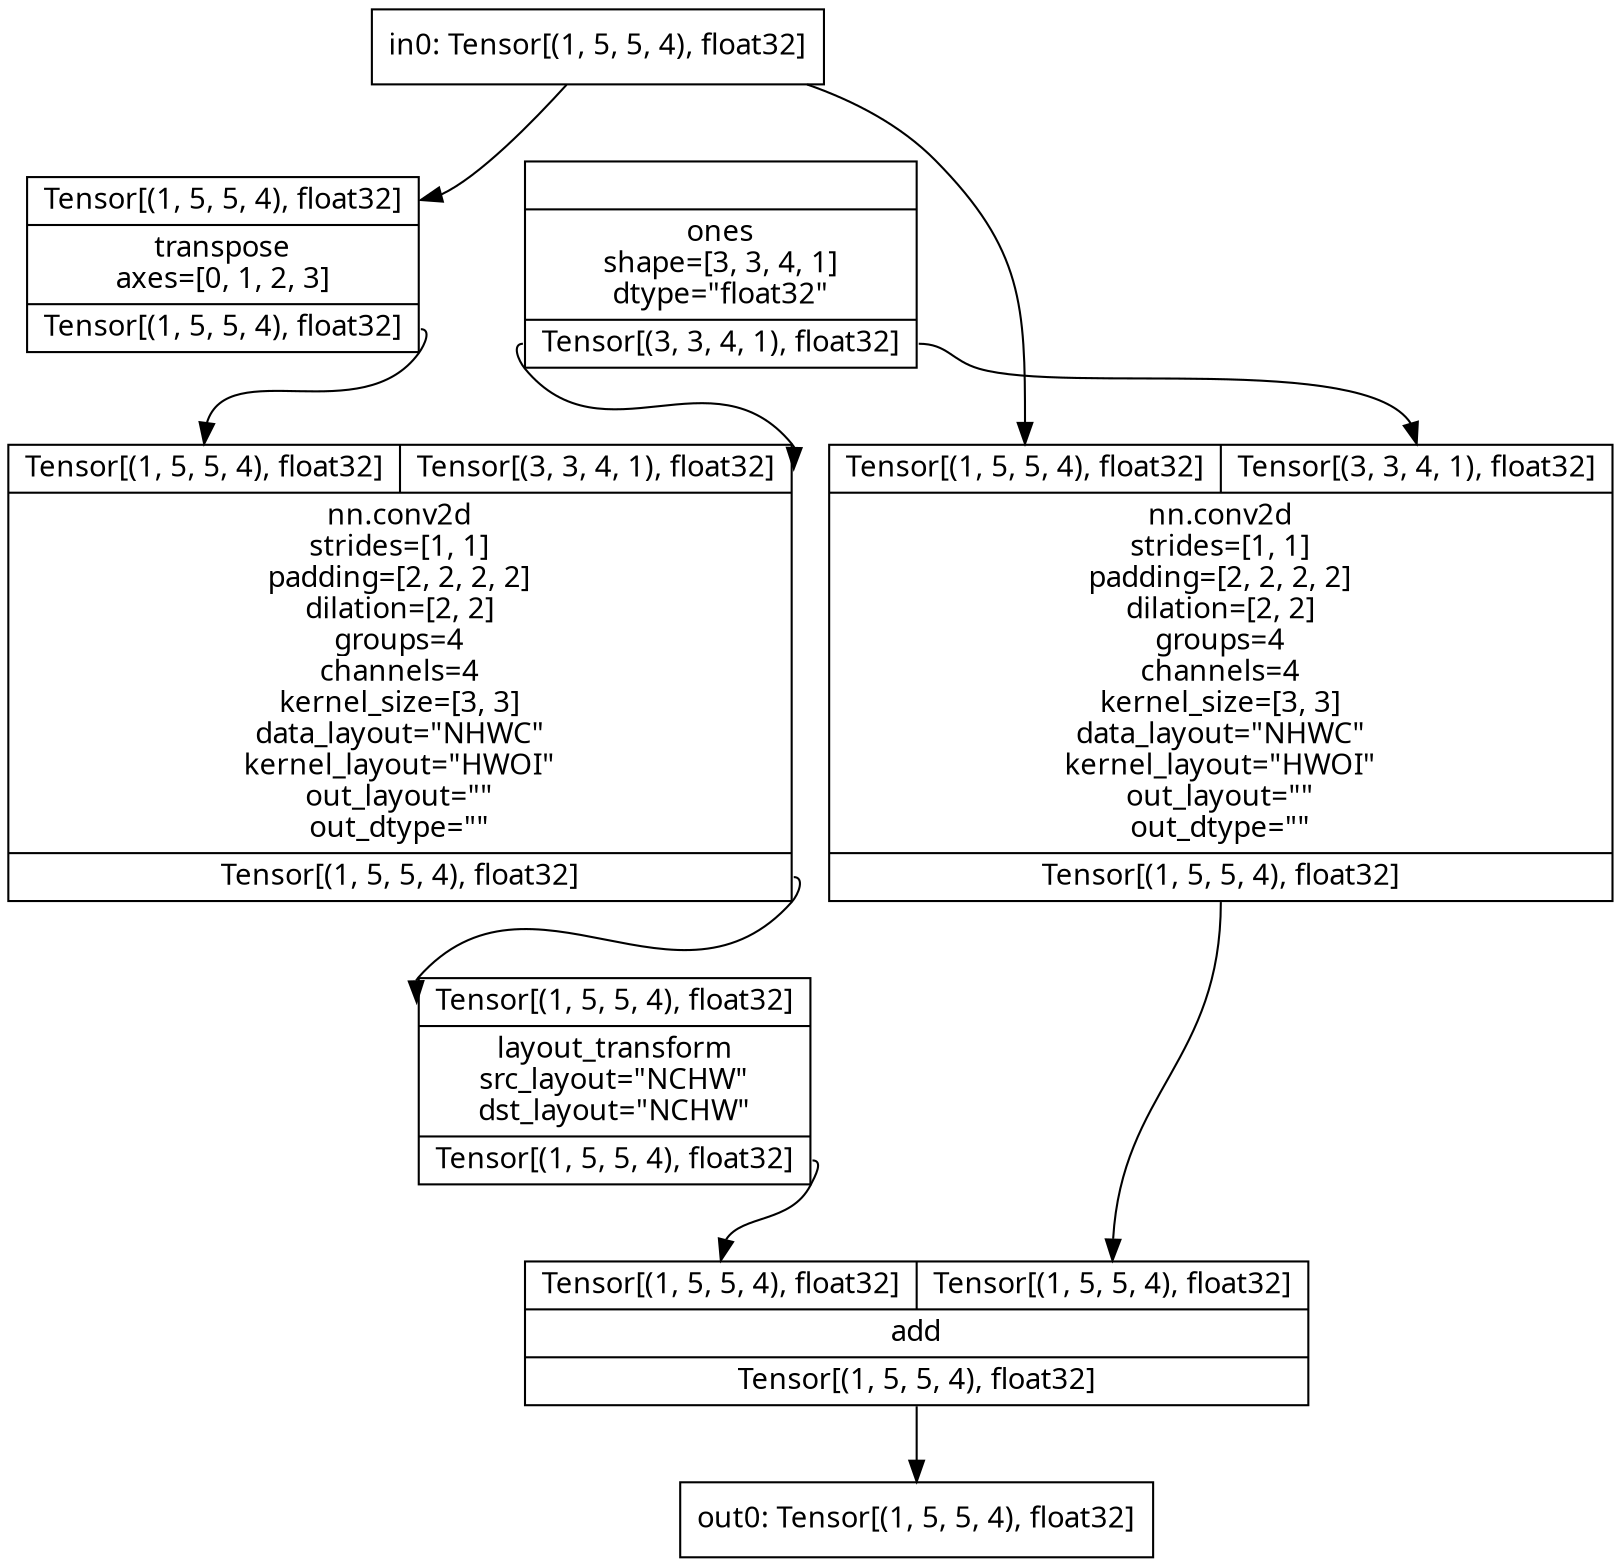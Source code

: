 digraph code {
	node [fontname="Linux Biolinum O" shape=record]
	in0 [label="in0: Tensor[(1, 5, 5, 4), float32]"]
	opr0 [label="{{<i0>Tensor[(1, 5, 5, 4), float32]}|transpose\naxes=[0, 1, 2, 3]|{<o0>Tensor[(1, 5, 5, 4), float32]}}"]
	in0 -> opr0:i0
	opr1 [label="{{}|ones\nshape=[3, 3, 4, 1]\ndtype=\"float32\"|{<o0>Tensor[(3, 3, 4, 1), float32]}}"]
	opr2 [label="{{<i0>Tensor[(1, 5, 5, 4), float32]|<i1>Tensor[(3, 3, 4, 1), float32]}|nn.conv2d\nstrides=[1, 1]\npadding=[2, 2, 2, 2]\ndilation=[2, 2]\ngroups=4\nchannels=4\nkernel_size=[3, 3]\ndata_layout=\"NHWC\"\nkernel_layout=\"HWOI\"\nout_layout=\"\"\nout_dtype=\"\"|{<o0>Tensor[(1, 5, 5, 4), float32]}}"]
	opr0:o0 -> opr2:i0
	opr1:o0 -> opr2:i1
	opr3 [label="{{<i0>Tensor[(1, 5, 5, 4), float32]}|layout_transform\nsrc_layout=\"NCHW\"\ndst_layout=\"NCHW\"|{<o0>Tensor[(1, 5, 5, 4), float32]}}"]
	opr2:o0 -> opr3:i0
	opr4 [label="{{<i0>Tensor[(1, 5, 5, 4), float32]|<i1>Tensor[(3, 3, 4, 1), float32]}|nn.conv2d\nstrides=[1, 1]\npadding=[2, 2, 2, 2]\ndilation=[2, 2]\ngroups=4\nchannels=4\nkernel_size=[3, 3]\ndata_layout=\"NHWC\"\nkernel_layout=\"HWOI\"\nout_layout=\"\"\nout_dtype=\"\"|{<o0>Tensor[(1, 5, 5, 4), float32]}}"]
	in0 -> opr4:i0
	opr1:o0 -> opr4:i1
	opr5 [label="{{<i0>Tensor[(1, 5, 5, 4), float32]|<i1>Tensor[(1, 5, 5, 4), float32]}|add\n|{<o0>Tensor[(1, 5, 5, 4), float32]}}"]
	opr3:o0 -> opr5:i0
	opr4:o0 -> opr5:i1
	out0 [label="out0: Tensor[(1, 5, 5, 4), float32]"]
	opr5:o0 -> out0
}
